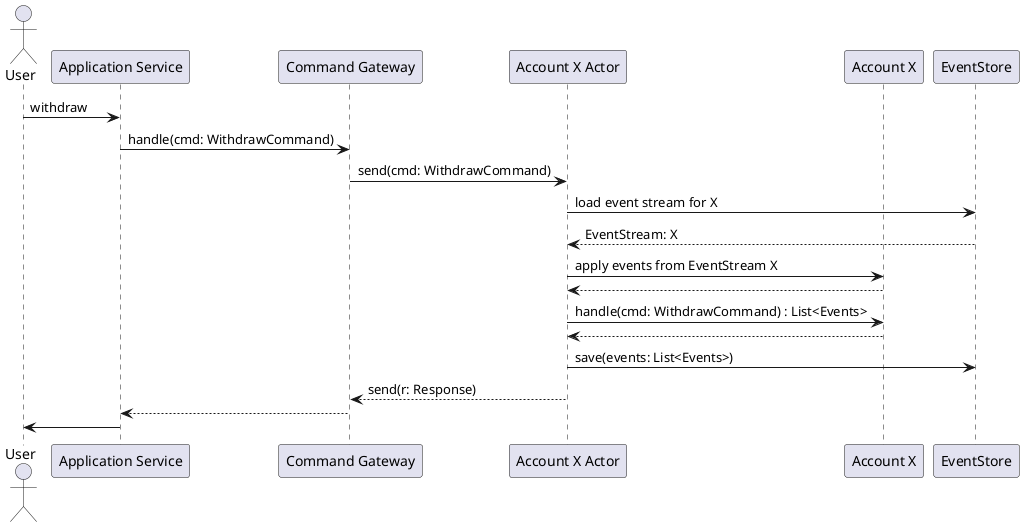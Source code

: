 @startuml

actor "User" as U
participant "Application Service" as AS
participant "Command Gateway" as CG
participant "Account X Actor" as AC
participant "Account X" as A
participant "EventStore" as ES

U -> AS: withdraw
AS -> CG: handle(cmd: WithdrawCommand)
CG -> AC: send(cmd: WithdrawCommand)
AC -> ES: load event stream for X
AC <-- ES: EventStream: X
AC -> A: apply events from EventStream X
AC <-- A
AC -> A: handle(cmd: WithdrawCommand) : List<Events>
AC <-- A:
AC -> ES: save(events: List<Events>)
CG <-- AC: send(r: Response)
AS <-- CG
U <- AS

@enduml
